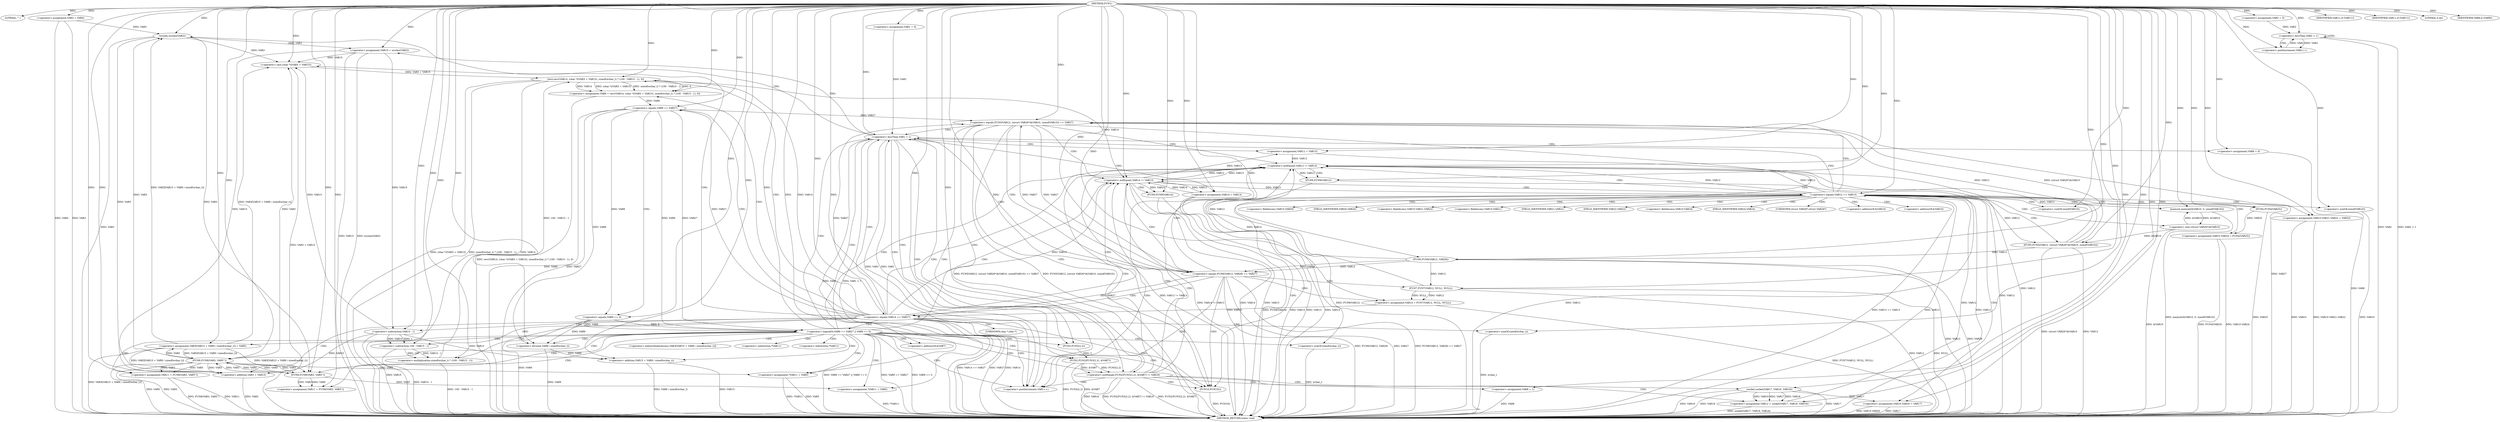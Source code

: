 digraph FUN1 {  
"1000100" [label = "(METHOD,FUN1)" ]
"1000317" [label = "(METHOD_RETURN,static void)" ]
"1000105" [label = "(LITERAL,\"\",)" ]
"1000106" [label = "(<operator>.assignment,VAR3 = VAR4)" ]
"1000110" [label = "(<operator>.assignment,VAR1 = 0)" ]
"1000113" [label = "(<operator>.lessThan,VAR1 < 1)" ]
"1000116" [label = "(<operator>.postIncrement,VAR1++)" ]
"1000122" [label = "(<operator>.assignment,VAR8 = 0)" ]
"1000129" [label = "(<operator>.assignment,VAR12 = VAR13)" ]
"1000133" [label = "(<operator>.assignment,VAR14 = VAR13)" ]
"1000137" [label = "(<operator>.assignment,VAR15 = wcslen(VAR3))" ]
"1000139" [label = "(wcslen,wcslen(VAR3))" ]
"1000144" [label = "(<operator>.notEquals,FUN2(FUN3(2,2), &VAR7) != VAR16)" ]
"1000145" [label = "(FUN2,FUN2(FUN3(2,2), &VAR7))" ]
"1000146" [label = "(FUN3,FUN3(2,2))" ]
"1000154" [label = "(<operator>.assignment,VAR8 = 1)" ]
"1000157" [label = "(<operator>.assignment,VAR12 = socket(VAR17, VAR18, VAR19))" ]
"1000159" [label = "(socket,socket(VAR17, VAR18, VAR19))" ]
"1000164" [label = "(<operator>.equals,VAR12 == VAR13)" ]
"1000169" [label = "(memset,memset(&VAR10, 0, sizeof(VAR10)))" ]
"1000173" [label = "(<operator>.sizeOf,sizeof(VAR10))" ]
"1000175" [label = "(<operator>.assignment,VAR10.VAR20 = VAR17)" ]
"1000180" [label = "(<operator>.assignment,VAR10.VAR21.VAR22 = VAR23)" ]
"1000187" [label = "(<operator>.assignment,VAR10.VAR24 = FUN4(VAR25))" ]
"1000191" [label = "(FUN4,FUN4(VAR25))" ]
"1000194" [label = "(<operator>.equals,FUN5(VAR12, (struct VAR26*)&VAR10, sizeof(VAR10)) == VAR27)" ]
"1000195" [label = "(FUN5,FUN5(VAR12, (struct VAR26*)&VAR10, sizeof(VAR10)))" ]
"1000197" [label = "(<operator>.cast,(struct VAR26*)&VAR10)" ]
"1000201" [label = "(<operator>.sizeOf,sizeof(VAR10))" ]
"1000207" [label = "(<operator>.equals,FUN6(VAR12, VAR28) == VAR27)" ]
"1000208" [label = "(FUN6,FUN6(VAR12, VAR28))" ]
"1000214" [label = "(<operator>.assignment,VAR14 = FUN7(VAR12, NULL, NULL))" ]
"1000216" [label = "(FUN7,FUN7(VAR12, NULL, NULL))" ]
"1000221" [label = "(<operator>.equals,VAR14 == VAR27)" ]
"1000226" [label = "(<operator>.assignment,VAR9 = recv(VAR14, (char *)(VAR3 + VAR15), sizeof(wchar_t) * (100 - VAR15 - 1), 0))" ]
"1000228" [label = "(recv,recv(VAR14, (char *)(VAR3 + VAR15), sizeof(wchar_t) * (100 - VAR15 - 1), 0))" ]
"1000230" [label = "(<operator>.cast,(char *)(VAR3 + VAR15))" ]
"1000232" [label = "(<operator>.addition,VAR3 + VAR15)" ]
"1000235" [label = "(<operator>.multiplication,sizeof(wchar_t) * (100 - VAR15 - 1))" ]
"1000236" [label = "(<operator>.sizeOf,sizeof(wchar_t))" ]
"1000238" [label = "(<operator>.subtraction,100 - VAR15 - 1)" ]
"1000240" [label = "(<operator>.subtraction,VAR15 - 1)" ]
"1000245" [label = "(<operator>.logicalOr,VAR9 == VAR27 || VAR9 == 0)" ]
"1000246" [label = "(<operator>.equals,VAR9 == VAR27)" ]
"1000249" [label = "(<operator>.equals,VAR9 == 0)" ]
"1000254" [label = "(<operator>.assignment,VAR3[VAR15 + VAR9 / sizeof(wchar_t)] = VAR5)" ]
"1000257" [label = "(<operator>.addition,VAR15 + VAR9 / sizeof(wchar_t))" ]
"1000259" [label = "(<operator>.division,VAR9 / sizeof(wchar_t))" ]
"1000261" [label = "(<operator>.sizeOf,sizeof(wchar_t))" ]
"1000264" [label = "(<operator>.assignment,VAR11 = FUN8(VAR3, VAR5''))" ]
"1000266" [label = "(FUN8,FUN8(VAR3, VAR5''))" ]
"1000270" [label = "(IDENTIFIER,VAR11,if (VAR11))" ]
"1000272" [label = "(<operator>.assignment,*VAR11 = VAR5)" ]
"1000276" [label = "(<operator>.assignment,VAR11 = FUN8(VAR3, VAR5''))" ]
"1000278" [label = "(FUN8,FUN8(VAR3, VAR5''))" ]
"1000282" [label = "(IDENTIFIER,VAR11,if (VAR11))" ]
"1000284" [label = "(<operator>.assignment,*VAR11 = VAR5)" ]
"1000288" [label = "(LITERAL,0,do)" ]
"1000290" [label = "(<operator>.notEquals,VAR12 != VAR13)" ]
"1000294" [label = "(FUN9,FUN9(VAR12))" ]
"1000297" [label = "(<operator>.notEquals,VAR14 != VAR13)" ]
"1000301" [label = "(FUN9,FUN9(VAR14))" ]
"1000304" [label = "(IDENTIFIER,VAR8,if (VAR8))" ]
"1000306" [label = "(FUN10,FUN10())" ]
"1000308" [label = "(<operator>.assignment,VAR2 = 0)" ]
"1000311" [label = "(<operator>.lessThan,VAR2 < 1)" ]
"1000314" [label = "(<operator>.postIncrement,VAR2++)" ]
"1000149" [label = "(<operator>.addressOf,&VAR7)" ]
"1000170" [label = "(<operator>.addressOf,&VAR10)" ]
"1000176" [label = "(<operator>.fieldAccess,VAR10.VAR20)" ]
"1000178" [label = "(FIELD_IDENTIFIER,VAR20,VAR20)" ]
"1000181" [label = "(<operator>.fieldAccess,VAR10.VAR21.VAR22)" ]
"1000182" [label = "(<operator>.fieldAccess,VAR10.VAR21)" ]
"1000184" [label = "(FIELD_IDENTIFIER,VAR21,VAR21)" ]
"1000185" [label = "(FIELD_IDENTIFIER,VAR22,VAR22)" ]
"1000188" [label = "(<operator>.fieldAccess,VAR10.VAR24)" ]
"1000190" [label = "(FIELD_IDENTIFIER,VAR24,VAR24)" ]
"1000198" [label = "(UNKNOWN,struct VAR26*,struct VAR26*)" ]
"1000199" [label = "(<operator>.addressOf,&VAR10)" ]
"1000231" [label = "(UNKNOWN,char *,char *)" ]
"1000255" [label = "(<operator>.indirectIndexAccess,VAR3[VAR15 + VAR9 / sizeof(wchar_t)])" ]
"1000273" [label = "(<operator>.indirection,*VAR11)" ]
"1000285" [label = "(<operator>.indirection,*VAR11)" ]
  "1000207" -> "1000317"  [ label = "DDG: FUN6(VAR12, VAR28) == VAR27"] 
  "1000245" -> "1000317"  [ label = "DDG: VAR9 == VAR27 || VAR9 == 0"] 
  "1000257" -> "1000317"  [ label = "DDG: VAR9 / sizeof(wchar_t)"] 
  "1000187" -> "1000317"  [ label = "DDG: VAR10.VAR24"] 
  "1000246" -> "1000317"  [ label = "DDG: VAR27"] 
  "1000157" -> "1000317"  [ label = "DDG: socket(VAR17, VAR18, VAR19)"] 
  "1000129" -> "1000317"  [ label = "DDG: VAR12"] 
  "1000164" -> "1000317"  [ label = "DDG: VAR12 == VAR13"] 
  "1000259" -> "1000317"  [ label = "DDG: VAR9"] 
  "1000180" -> "1000317"  [ label = "DDG: VAR23"] 
  "1000297" -> "1000317"  [ label = "DDG: VAR14"] 
  "1000290" -> "1000317"  [ label = "DDG: VAR12"] 
  "1000311" -> "1000317"  [ label = "DDG: VAR2"] 
  "1000221" -> "1000317"  [ label = "DDG: VAR14 == VAR27"] 
  "1000194" -> "1000317"  [ label = "DDG: FUN5(VAR12, (struct VAR26*)&VAR10, sizeof(VAR10)) == VAR27"] 
  "1000221" -> "1000317"  [ label = "DDG: VAR27"] 
  "1000106" -> "1000317"  [ label = "DDG: VAR4"] 
  "1000236" -> "1000317"  [ label = "DDG: wchar_t"] 
  "1000208" -> "1000317"  [ label = "DDG: VAR12"] 
  "1000284" -> "1000317"  [ label = "DDG: *VAR11"] 
  "1000208" -> "1000317"  [ label = "DDG: VAR28"] 
  "1000106" -> "1000317"  [ label = "DDG: VAR3"] 
  "1000294" -> "1000317"  [ label = "DDG: FUN9(VAR12)"] 
  "1000144" -> "1000317"  [ label = "DDG: VAR16"] 
  "1000232" -> "1000317"  [ label = "DDG: VAR3"] 
  "1000290" -> "1000317"  [ label = "DDG: VAR12 != VAR13"] 
  "1000169" -> "1000317"  [ label = "DDG: memset(&VAR10, 0, sizeof(VAR10))"] 
  "1000228" -> "1000317"  [ label = "DDG: sizeof(wchar_t) * (100 - VAR15 - 1)"] 
  "1000278" -> "1000317"  [ label = "DDG: VAR5"] 
  "1000214" -> "1000317"  [ label = "DDG: FUN7(VAR12, NULL, NULL)"] 
  "1000284" -> "1000317"  [ label = "DDG: VAR5"] 
  "1000175" -> "1000317"  [ label = "DDG: VAR17"] 
  "1000254" -> "1000317"  [ label = "DDG: VAR3[VAR15 + VAR9 / sizeof(wchar_t)]"] 
  "1000297" -> "1000317"  [ label = "DDG: VAR13"] 
  "1000216" -> "1000317"  [ label = "DDG: NULL"] 
  "1000238" -> "1000317"  [ label = "DDG: VAR15 - 1"] 
  "1000216" -> "1000317"  [ label = "DDG: VAR12"] 
  "1000311" -> "1000317"  [ label = "DDG: VAR2 < 1"] 
  "1000159" -> "1000317"  [ label = "DDG: VAR17"] 
  "1000226" -> "1000317"  [ label = "DDG: recv(VAR14, (char *)(VAR3 + VAR15), sizeof(wchar_t) * (100 - VAR15 - 1), 0)"] 
  "1000235" -> "1000317"  [ label = "DDG: 100 - VAR15 - 1"] 
  "1000113" -> "1000317"  [ label = "DDG: VAR1"] 
  "1000122" -> "1000317"  [ label = "DDG: VAR8"] 
  "1000137" -> "1000317"  [ label = "DDG: wcslen(VAR3)"] 
  "1000164" -> "1000317"  [ label = "DDG: VAR13"] 
  "1000139" -> "1000317"  [ label = "DDG: VAR3"] 
  "1000194" -> "1000317"  [ label = "DDG: FUN5(VAR12, (struct VAR26*)&VAR10, sizeof(VAR10))"] 
  "1000228" -> "1000317"  [ label = "DDG: VAR14"] 
  "1000154" -> "1000317"  [ label = "DDG: VAR8"] 
  "1000144" -> "1000317"  [ label = "DDG: FUN2(FUN3(2,2), &VAR7) != VAR16"] 
  "1000133" -> "1000317"  [ label = "DDG: VAR14"] 
  "1000180" -> "1000317"  [ label = "DDG: VAR10.VAR21.VAR22"] 
  "1000301" -> "1000317"  [ label = "DDG: FUN9(VAR14)"] 
  "1000187" -> "1000317"  [ label = "DDG: FUN4(VAR25)"] 
  "1000194" -> "1000317"  [ label = "DDG: VAR27"] 
  "1000221" -> "1000317"  [ label = "DDG: VAR14"] 
  "1000207" -> "1000317"  [ label = "DDG: FUN6(VAR12, VAR28)"] 
  "1000145" -> "1000317"  [ label = "DDG: &VAR7"] 
  "1000175" -> "1000317"  [ label = "DDG: VAR10.VAR20"] 
  "1000257" -> "1000317"  [ label = "DDG: VAR15"] 
  "1000306" -> "1000317"  [ label = "DDG: FUN10()"] 
  "1000301" -> "1000317"  [ label = "DDG: VAR14"] 
  "1000276" -> "1000317"  [ label = "DDG: FUN8(VAR3, VAR5'')"] 
  "1000297" -> "1000317"  [ label = "DDG: VAR14 != VAR13"] 
  "1000261" -> "1000317"  [ label = "DDG: wchar_t"] 
  "1000294" -> "1000317"  [ label = "DDG: VAR12"] 
  "1000195" -> "1000317"  [ label = "DDG: (struct VAR26*)&VAR10"] 
  "1000197" -> "1000317"  [ label = "DDG: &VAR10"] 
  "1000272" -> "1000317"  [ label = "DDG: *VAR11"] 
  "1000230" -> "1000317"  [ label = "DDG: VAR3 + VAR15"] 
  "1000133" -> "1000317"  [ label = "DDG: VAR13"] 
  "1000113" -> "1000317"  [ label = "DDG: VAR1 < 1"] 
  "1000207" -> "1000317"  [ label = "DDG: VAR27"] 
  "1000228" -> "1000317"  [ label = "DDG: (char *)(VAR3 + VAR15)"] 
  "1000276" -> "1000317"  [ label = "DDG: VAR11"] 
  "1000144" -> "1000317"  [ label = "DDG: FUN2(FUN3(2,2), &VAR7)"] 
  "1000249" -> "1000317"  [ label = "DDG: VAR9"] 
  "1000137" -> "1000317"  [ label = "DDG: VAR15"] 
  "1000195" -> "1000317"  [ label = "DDG: VAR12"] 
  "1000159" -> "1000317"  [ label = "DDG: VAR19"] 
  "1000245" -> "1000317"  [ label = "DDG: VAR9 == VAR27"] 
  "1000145" -> "1000317"  [ label = "DDG: FUN3(2,2)"] 
  "1000240" -> "1000317"  [ label = "DDG: VAR15"] 
  "1000159" -> "1000317"  [ label = "DDG: VAR18"] 
  "1000191" -> "1000317"  [ label = "DDG: VAR25"] 
  "1000278" -> "1000317"  [ label = "DDG: VAR3"] 
  "1000246" -> "1000317"  [ label = "DDG: VAR9"] 
  "1000245" -> "1000317"  [ label = "DDG: VAR9 == 0"] 
  "1000201" -> "1000317"  [ label = "DDG: VAR10"] 
  "1000164" -> "1000317"  [ label = "DDG: VAR12"] 
  "1000100" -> "1000105"  [ label = "DDG: "] 
  "1000100" -> "1000106"  [ label = "DDG: "] 
  "1000100" -> "1000110"  [ label = "DDG: "] 
  "1000116" -> "1000113"  [ label = "DDG: VAR1"] 
  "1000110" -> "1000113"  [ label = "DDG: VAR1"] 
  "1000100" -> "1000113"  [ label = "DDG: "] 
  "1000113" -> "1000116"  [ label = "DDG: VAR1"] 
  "1000100" -> "1000116"  [ label = "DDG: "] 
  "1000100" -> "1000122"  [ label = "DDG: "] 
  "1000297" -> "1000129"  [ label = "DDG: VAR13"] 
  "1000100" -> "1000129"  [ label = "DDG: "] 
  "1000100" -> "1000133"  [ label = "DDG: "] 
  "1000297" -> "1000133"  [ label = "DDG: VAR13"] 
  "1000139" -> "1000137"  [ label = "DDG: VAR3"] 
  "1000100" -> "1000137"  [ label = "DDG: "] 
  "1000254" -> "1000139"  [ label = "DDG: VAR3[VAR15 + VAR9 / sizeof(wchar_t)]"] 
  "1000278" -> "1000139"  [ label = "DDG: VAR3"] 
  "1000106" -> "1000139"  [ label = "DDG: VAR3"] 
  "1000100" -> "1000139"  [ label = "DDG: "] 
  "1000145" -> "1000144"  [ label = "DDG: FUN3(2,2)"] 
  "1000145" -> "1000144"  [ label = "DDG: &VAR7"] 
  "1000146" -> "1000145"  [ label = "DDG: 2"] 
  "1000100" -> "1000146"  [ label = "DDG: "] 
  "1000100" -> "1000144"  [ label = "DDG: "] 
  "1000100" -> "1000154"  [ label = "DDG: "] 
  "1000159" -> "1000157"  [ label = "DDG: VAR17"] 
  "1000159" -> "1000157"  [ label = "DDG: VAR18"] 
  "1000159" -> "1000157"  [ label = "DDG: VAR19"] 
  "1000100" -> "1000157"  [ label = "DDG: "] 
  "1000100" -> "1000159"  [ label = "DDG: "] 
  "1000157" -> "1000164"  [ label = "DDG: VAR12"] 
  "1000100" -> "1000164"  [ label = "DDG: "] 
  "1000297" -> "1000164"  [ label = "DDG: VAR13"] 
  "1000197" -> "1000169"  [ label = "DDG: &VAR10"] 
  "1000100" -> "1000169"  [ label = "DDG: "] 
  "1000100" -> "1000173"  [ label = "DDG: "] 
  "1000159" -> "1000175"  [ label = "DDG: VAR17"] 
  "1000100" -> "1000175"  [ label = "DDG: "] 
  "1000100" -> "1000180"  [ label = "DDG: "] 
  "1000191" -> "1000187"  [ label = "DDG: VAR25"] 
  "1000100" -> "1000191"  [ label = "DDG: "] 
  "1000195" -> "1000194"  [ label = "DDG: VAR12"] 
  "1000195" -> "1000194"  [ label = "DDG: (struct VAR26*)&VAR10"] 
  "1000164" -> "1000195"  [ label = "DDG: VAR12"] 
  "1000100" -> "1000195"  [ label = "DDG: "] 
  "1000197" -> "1000195"  [ label = "DDG: &VAR10"] 
  "1000169" -> "1000197"  [ label = "DDG: &VAR10"] 
  "1000100" -> "1000201"  [ label = "DDG: "] 
  "1000246" -> "1000194"  [ label = "DDG: VAR27"] 
  "1000221" -> "1000194"  [ label = "DDG: VAR27"] 
  "1000207" -> "1000194"  [ label = "DDG: VAR27"] 
  "1000100" -> "1000194"  [ label = "DDG: "] 
  "1000208" -> "1000207"  [ label = "DDG: VAR12"] 
  "1000208" -> "1000207"  [ label = "DDG: VAR28"] 
  "1000195" -> "1000208"  [ label = "DDG: VAR12"] 
  "1000100" -> "1000208"  [ label = "DDG: "] 
  "1000194" -> "1000207"  [ label = "DDG: VAR27"] 
  "1000100" -> "1000207"  [ label = "DDG: "] 
  "1000216" -> "1000214"  [ label = "DDG: VAR12"] 
  "1000216" -> "1000214"  [ label = "DDG: NULL"] 
  "1000100" -> "1000214"  [ label = "DDG: "] 
  "1000208" -> "1000216"  [ label = "DDG: VAR12"] 
  "1000100" -> "1000216"  [ label = "DDG: "] 
  "1000214" -> "1000221"  [ label = "DDG: VAR14"] 
  "1000100" -> "1000221"  [ label = "DDG: "] 
  "1000207" -> "1000221"  [ label = "DDG: VAR27"] 
  "1000228" -> "1000226"  [ label = "DDG: VAR14"] 
  "1000228" -> "1000226"  [ label = "DDG: (char *)(VAR3 + VAR15)"] 
  "1000228" -> "1000226"  [ label = "DDG: sizeof(wchar_t) * (100 - VAR15 - 1)"] 
  "1000228" -> "1000226"  [ label = "DDG: 0"] 
  "1000100" -> "1000226"  [ label = "DDG: "] 
  "1000221" -> "1000228"  [ label = "DDG: VAR14"] 
  "1000100" -> "1000228"  [ label = "DDG: "] 
  "1000230" -> "1000228"  [ label = "DDG: VAR3 + VAR15"] 
  "1000254" -> "1000230"  [ label = "DDG: VAR3[VAR15 + VAR9 / sizeof(wchar_t)]"] 
  "1000139" -> "1000230"  [ label = "DDG: VAR3"] 
  "1000278" -> "1000230"  [ label = "DDG: VAR3"] 
  "1000100" -> "1000230"  [ label = "DDG: "] 
  "1000137" -> "1000230"  [ label = "DDG: VAR15"] 
  "1000240" -> "1000230"  [ label = "DDG: VAR15"] 
  "1000254" -> "1000232"  [ label = "DDG: VAR3[VAR15 + VAR9 / sizeof(wchar_t)]"] 
  "1000139" -> "1000232"  [ label = "DDG: VAR3"] 
  "1000278" -> "1000232"  [ label = "DDG: VAR3"] 
  "1000100" -> "1000232"  [ label = "DDG: "] 
  "1000137" -> "1000232"  [ label = "DDG: VAR15"] 
  "1000240" -> "1000232"  [ label = "DDG: VAR15"] 
  "1000235" -> "1000228"  [ label = "DDG: 100 - VAR15 - 1"] 
  "1000100" -> "1000235"  [ label = "DDG: "] 
  "1000100" -> "1000236"  [ label = "DDG: "] 
  "1000238" -> "1000235"  [ label = "DDG: 100"] 
  "1000238" -> "1000235"  [ label = "DDG: VAR15 - 1"] 
  "1000100" -> "1000238"  [ label = "DDG: "] 
  "1000240" -> "1000238"  [ label = "DDG: VAR15"] 
  "1000240" -> "1000238"  [ label = "DDG: 1"] 
  "1000100" -> "1000240"  [ label = "DDG: "] 
  "1000137" -> "1000240"  [ label = "DDG: VAR15"] 
  "1000246" -> "1000245"  [ label = "DDG: VAR9"] 
  "1000246" -> "1000245"  [ label = "DDG: VAR27"] 
  "1000226" -> "1000246"  [ label = "DDG: VAR9"] 
  "1000100" -> "1000246"  [ label = "DDG: "] 
  "1000221" -> "1000246"  [ label = "DDG: VAR27"] 
  "1000249" -> "1000245"  [ label = "DDG: VAR9"] 
  "1000249" -> "1000245"  [ label = "DDG: 0"] 
  "1000246" -> "1000249"  [ label = "DDG: VAR9"] 
  "1000100" -> "1000249"  [ label = "DDG: "] 
  "1000278" -> "1000254"  [ label = "DDG: VAR5"] 
  "1000100" -> "1000254"  [ label = "DDG: "] 
  "1000240" -> "1000257"  [ label = "DDG: VAR15"] 
  "1000100" -> "1000257"  [ label = "DDG: "] 
  "1000259" -> "1000257"  [ label = "DDG: VAR9"] 
  "1000249" -> "1000259"  [ label = "DDG: VAR9"] 
  "1000246" -> "1000259"  [ label = "DDG: VAR9"] 
  "1000100" -> "1000259"  [ label = "DDG: "] 
  "1000100" -> "1000261"  [ label = "DDG: "] 
  "1000266" -> "1000264"  [ label = "DDG: VAR3"] 
  "1000266" -> "1000264"  [ label = "DDG: VAR5"] 
  "1000100" -> "1000264"  [ label = "DDG: "] 
  "1000254" -> "1000266"  [ label = "DDG: VAR3[VAR15 + VAR9 / sizeof(wchar_t)]"] 
  "1000100" -> "1000266"  [ label = "DDG: "] 
  "1000139" -> "1000266"  [ label = "DDG: VAR3"] 
  "1000278" -> "1000266"  [ label = "DDG: VAR3"] 
  "1000278" -> "1000266"  [ label = "DDG: VAR5"] 
  "1000100" -> "1000270"  [ label = "DDG: "] 
  "1000266" -> "1000272"  [ label = "DDG: VAR5"] 
  "1000100" -> "1000272"  [ label = "DDG: "] 
  "1000278" -> "1000276"  [ label = "DDG: VAR3"] 
  "1000278" -> "1000276"  [ label = "DDG: VAR5"] 
  "1000100" -> "1000276"  [ label = "DDG: "] 
  "1000254" -> "1000278"  [ label = "DDG: VAR3[VAR15 + VAR9 / sizeof(wchar_t)]"] 
  "1000266" -> "1000278"  [ label = "DDG: VAR3"] 
  "1000100" -> "1000278"  [ label = "DDG: "] 
  "1000266" -> "1000278"  [ label = "DDG: VAR5"] 
  "1000100" -> "1000282"  [ label = "DDG: "] 
  "1000278" -> "1000284"  [ label = "DDG: VAR5"] 
  "1000100" -> "1000284"  [ label = "DDG: "] 
  "1000100" -> "1000288"  [ label = "DDG: "] 
  "1000129" -> "1000290"  [ label = "DDG: VAR12"] 
  "1000208" -> "1000290"  [ label = "DDG: VAR12"] 
  "1000216" -> "1000290"  [ label = "DDG: VAR12"] 
  "1000195" -> "1000290"  [ label = "DDG: VAR12"] 
  "1000164" -> "1000290"  [ label = "DDG: VAR12"] 
  "1000100" -> "1000290"  [ label = "DDG: "] 
  "1000164" -> "1000290"  [ label = "DDG: VAR13"] 
  "1000297" -> "1000290"  [ label = "DDG: VAR13"] 
  "1000290" -> "1000294"  [ label = "DDG: VAR12"] 
  "1000100" -> "1000294"  [ label = "DDG: "] 
  "1000221" -> "1000297"  [ label = "DDG: VAR14"] 
  "1000228" -> "1000297"  [ label = "DDG: VAR14"] 
  "1000133" -> "1000297"  [ label = "DDG: VAR14"] 
  "1000100" -> "1000297"  [ label = "DDG: "] 
  "1000290" -> "1000297"  [ label = "DDG: VAR13"] 
  "1000297" -> "1000301"  [ label = "DDG: VAR14"] 
  "1000100" -> "1000301"  [ label = "DDG: "] 
  "1000100" -> "1000304"  [ label = "DDG: "] 
  "1000100" -> "1000306"  [ label = "DDG: "] 
  "1000100" -> "1000308"  [ label = "DDG: "] 
  "1000308" -> "1000311"  [ label = "DDG: VAR2"] 
  "1000314" -> "1000311"  [ label = "DDG: VAR2"] 
  "1000100" -> "1000311"  [ label = "DDG: "] 
  "1000311" -> "1000314"  [ label = "DDG: VAR2"] 
  "1000100" -> "1000314"  [ label = "DDG: "] 
  "1000113" -> "1000139"  [ label = "CDG: "] 
  "1000113" -> "1000133"  [ label = "CDG: "] 
  "1000113" -> "1000144"  [ label = "CDG: "] 
  "1000113" -> "1000149"  [ label = "CDG: "] 
  "1000113" -> "1000122"  [ label = "CDG: "] 
  "1000113" -> "1000145"  [ label = "CDG: "] 
  "1000113" -> "1000146"  [ label = "CDG: "] 
  "1000113" -> "1000137"  [ label = "CDG: "] 
  "1000113" -> "1000129"  [ label = "CDG: "] 
  "1000144" -> "1000164"  [ label = "CDG: "] 
  "1000144" -> "1000157"  [ label = "CDG: "] 
  "1000144" -> "1000154"  [ label = "CDG: "] 
  "1000144" -> "1000159"  [ label = "CDG: "] 
  "1000144" -> "1000116"  [ label = "CDG: "] 
  "1000144" -> "1000297"  [ label = "CDG: "] 
  "1000144" -> "1000290"  [ label = "CDG: "] 
  "1000144" -> "1000113"  [ label = "CDG: "] 
  "1000144" -> "1000306"  [ label = "CDG: "] 
  "1000164" -> "1000191"  [ label = "CDG: "] 
  "1000164" -> "1000199"  [ label = "CDG: "] 
  "1000164" -> "1000182"  [ label = "CDG: "] 
  "1000164" -> "1000197"  [ label = "CDG: "] 
  "1000164" -> "1000180"  [ label = "CDG: "] 
  "1000164" -> "1000188"  [ label = "CDG: "] 
  "1000164" -> "1000190"  [ label = "CDG: "] 
  "1000164" -> "1000175"  [ label = "CDG: "] 
  "1000164" -> "1000201"  [ label = "CDG: "] 
  "1000164" -> "1000194"  [ label = "CDG: "] 
  "1000164" -> "1000176"  [ label = "CDG: "] 
  "1000164" -> "1000198"  [ label = "CDG: "] 
  "1000164" -> "1000187"  [ label = "CDG: "] 
  "1000164" -> "1000185"  [ label = "CDG: "] 
  "1000164" -> "1000195"  [ label = "CDG: "] 
  "1000164" -> "1000169"  [ label = "CDG: "] 
  "1000164" -> "1000178"  [ label = "CDG: "] 
  "1000164" -> "1000173"  [ label = "CDG: "] 
  "1000164" -> "1000170"  [ label = "CDG: "] 
  "1000164" -> "1000184"  [ label = "CDG: "] 
  "1000164" -> "1000181"  [ label = "CDG: "] 
  "1000164" -> "1000116"  [ label = "CDG: "] 
  "1000164" -> "1000297"  [ label = "CDG: "] 
  "1000164" -> "1000290"  [ label = "CDG: "] 
  "1000164" -> "1000113"  [ label = "CDG: "] 
  "1000164" -> "1000306"  [ label = "CDG: "] 
  "1000194" -> "1000208"  [ label = "CDG: "] 
  "1000194" -> "1000207"  [ label = "CDG: "] 
  "1000194" -> "1000116"  [ label = "CDG: "] 
  "1000194" -> "1000297"  [ label = "CDG: "] 
  "1000194" -> "1000290"  [ label = "CDG: "] 
  "1000194" -> "1000113"  [ label = "CDG: "] 
  "1000194" -> "1000306"  [ label = "CDG: "] 
  "1000207" -> "1000221"  [ label = "CDG: "] 
  "1000207" -> "1000216"  [ label = "CDG: "] 
  "1000207" -> "1000214"  [ label = "CDG: "] 
  "1000207" -> "1000116"  [ label = "CDG: "] 
  "1000207" -> "1000297"  [ label = "CDG: "] 
  "1000207" -> "1000290"  [ label = "CDG: "] 
  "1000207" -> "1000113"  [ label = "CDG: "] 
  "1000207" -> "1000306"  [ label = "CDG: "] 
  "1000221" -> "1000238"  [ label = "CDG: "] 
  "1000221" -> "1000236"  [ label = "CDG: "] 
  "1000221" -> "1000235"  [ label = "CDG: "] 
  "1000221" -> "1000240"  [ label = "CDG: "] 
  "1000221" -> "1000245"  [ label = "CDG: "] 
  "1000221" -> "1000226"  [ label = "CDG: "] 
  "1000221" -> "1000232"  [ label = "CDG: "] 
  "1000221" -> "1000246"  [ label = "CDG: "] 
  "1000221" -> "1000230"  [ label = "CDG: "] 
  "1000221" -> "1000231"  [ label = "CDG: "] 
  "1000221" -> "1000228"  [ label = "CDG: "] 
  "1000221" -> "1000116"  [ label = "CDG: "] 
  "1000221" -> "1000297"  [ label = "CDG: "] 
  "1000221" -> "1000290"  [ label = "CDG: "] 
  "1000221" -> "1000113"  [ label = "CDG: "] 
  "1000221" -> "1000306"  [ label = "CDG: "] 
  "1000245" -> "1000276"  [ label = "CDG: "] 
  "1000245" -> "1000255"  [ label = "CDG: "] 
  "1000245" -> "1000259"  [ label = "CDG: "] 
  "1000245" -> "1000254"  [ label = "CDG: "] 
  "1000245" -> "1000261"  [ label = "CDG: "] 
  "1000245" -> "1000266"  [ label = "CDG: "] 
  "1000245" -> "1000257"  [ label = "CDG: "] 
  "1000245" -> "1000278"  [ label = "CDG: "] 
  "1000245" -> "1000264"  [ label = "CDG: "] 
  "1000245" -> "1000285"  [ label = "CDG: "] 
  "1000245" -> "1000284"  [ label = "CDG: "] 
  "1000245" -> "1000144"  [ label = "CDG: "] 
  "1000245" -> "1000149"  [ label = "CDG: "] 
  "1000245" -> "1000116"  [ label = "CDG: "] 
  "1000245" -> "1000145"  [ label = "CDG: "] 
  "1000245" -> "1000146"  [ label = "CDG: "] 
  "1000245" -> "1000297"  [ label = "CDG: "] 
  "1000245" -> "1000290"  [ label = "CDG: "] 
  "1000245" -> "1000113"  [ label = "CDG: "] 
  "1000245" -> "1000306"  [ label = "CDG: "] 
  "1000245" -> "1000273"  [ label = "CDG: "] 
  "1000245" -> "1000272"  [ label = "CDG: "] 
  "1000246" -> "1000249"  [ label = "CDG: "] 
  "1000290" -> "1000294"  [ label = "CDG: "] 
  "1000297" -> "1000301"  [ label = "CDG: "] 
  "1000311" -> "1000314"  [ label = "CDG: "] 
  "1000311" -> "1000311"  [ label = "CDG: "] 
}

